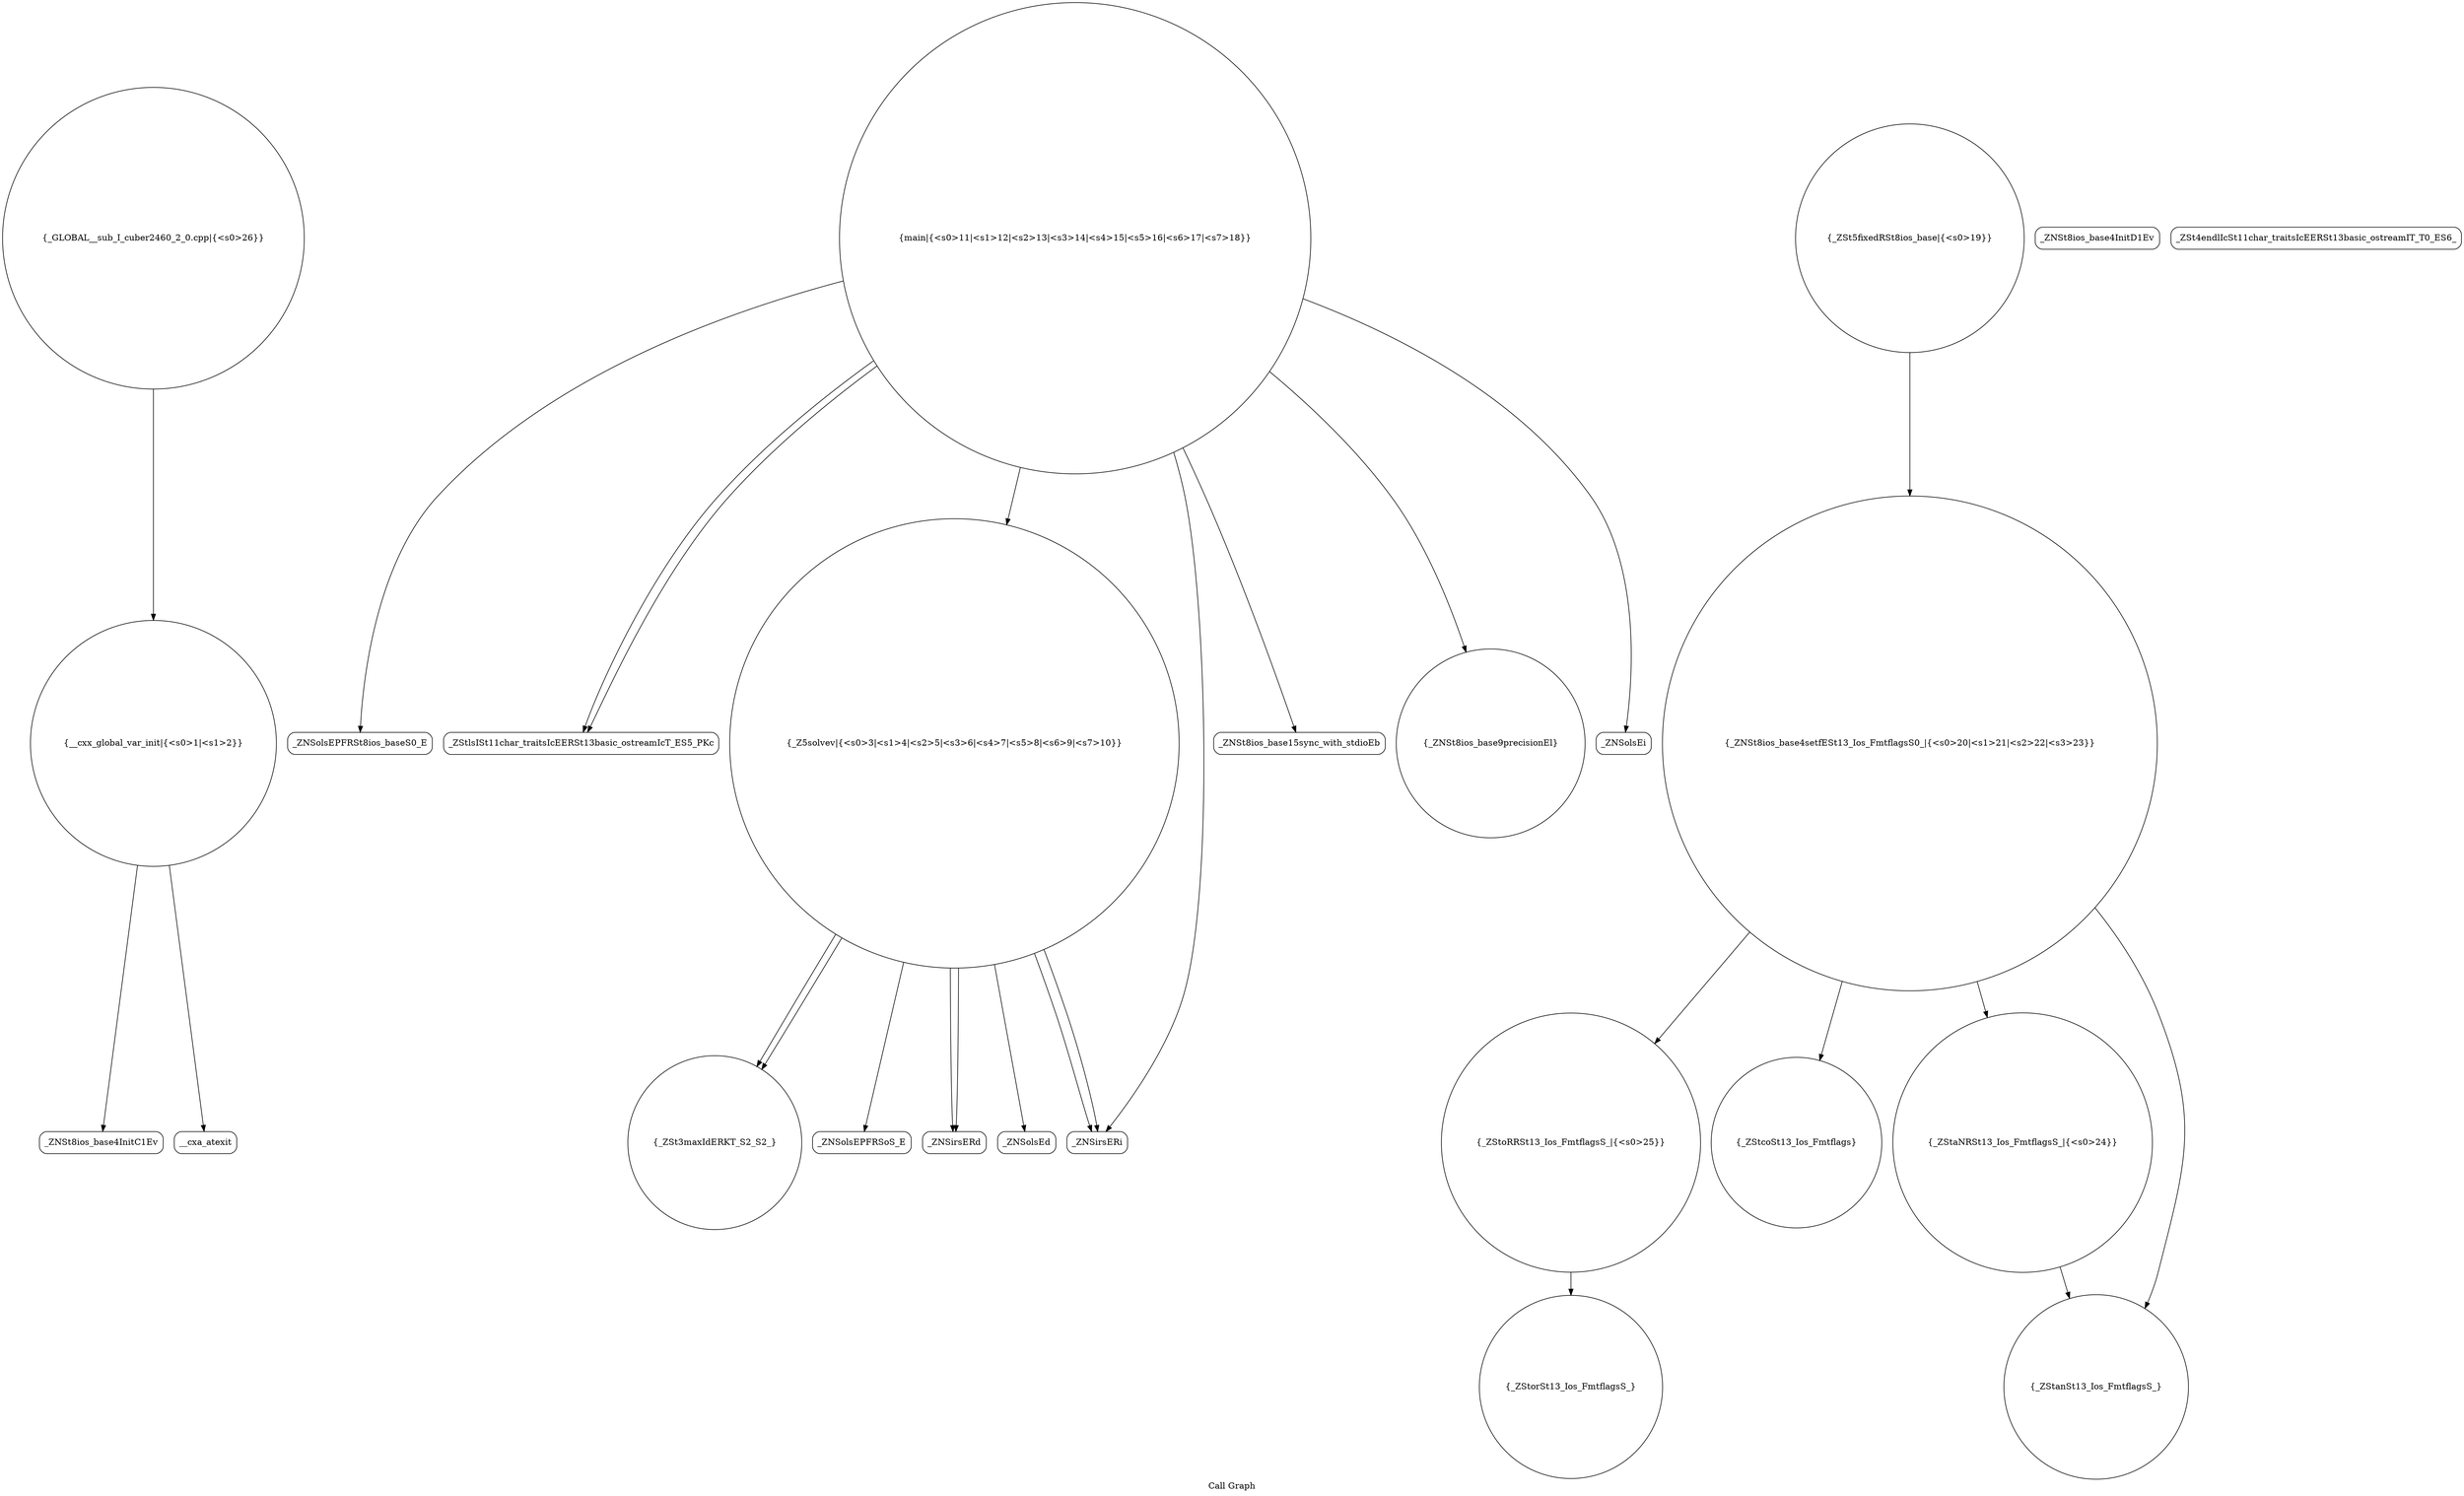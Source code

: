 digraph "Call Graph" {
	label="Call Graph";

	Node0x561b6b4c35f0 [shape=record,shape=circle,label="{__cxx_global_var_init|{<s0>1|<s1>2}}"];
	Node0x561b6b4c35f0:s0 -> Node0x561b6b4c3a80[color=black];
	Node0x561b6b4c35f0:s1 -> Node0x561b6b4c3b80[color=black];
	Node0x561b6b4c3d80 [shape=record,shape=circle,label="{_ZSt3maxIdERKT_S2_S2_}"];
	Node0x561b6b4c4100 [shape=record,shape=Mrecord,label="{_ZNSolsEPFRSt8ios_baseS0_E}"];
	Node0x561b6b4c4480 [shape=record,shape=circle,label="{_ZStoRRSt13_Ios_FmtflagsS_|{<s0>25}}"];
	Node0x561b6b4c4480:s0 -> Node0x561b6b4c4580[color=black];
	Node0x561b6b4c3b00 [shape=record,shape=Mrecord,label="{_ZNSt8ios_base4InitD1Ev}"];
	Node0x561b6b4c3e80 [shape=record,shape=Mrecord,label="{_ZNSolsEPFRSoS_E}"];
	Node0x561b6b4c4200 [shape=record,shape=Mrecord,label="{_ZStlsISt11char_traitsIcEERSt13basic_ostreamIcT_ES5_PKc}"];
	Node0x561b6b4c4580 [shape=record,shape=circle,label="{_ZStorSt13_Ios_FmtflagsS_}"];
	Node0x561b6b4c3c00 [shape=record,shape=circle,label="{_Z5solvev|{<s0>3|<s1>4|<s2>5|<s3>6|<s4>7|<s5>8|<s6>9|<s7>10}}"];
	Node0x561b6b4c3c00:s0 -> Node0x561b6b4c3c80[color=black];
	Node0x561b6b4c3c00:s1 -> Node0x561b6b4c3c80[color=black];
	Node0x561b6b4c3c00:s2 -> Node0x561b6b4c3d00[color=black];
	Node0x561b6b4c3c00:s3 -> Node0x561b6b4c3d00[color=black];
	Node0x561b6b4c3c00:s4 -> Node0x561b6b4c3d80[color=black];
	Node0x561b6b4c3c00:s5 -> Node0x561b6b4c3d80[color=black];
	Node0x561b6b4c3c00:s6 -> Node0x561b6b4c3e00[color=black];
	Node0x561b6b4c3c00:s7 -> Node0x561b6b4c3e80[color=black];
	Node0x561b6b4c3f80 [shape=record,shape=circle,label="{main|{<s0>11|<s1>12|<s2>13|<s3>14|<s4>15|<s5>16|<s6>17|<s7>18}}"];
	Node0x561b6b4c3f80:s0 -> Node0x561b6b4c4000[color=black];
	Node0x561b6b4c3f80:s1 -> Node0x561b6b4c4080[color=black];
	Node0x561b6b4c3f80:s2 -> Node0x561b6b4c4100[color=black];
	Node0x561b6b4c3f80:s3 -> Node0x561b6b4c3c80[color=black];
	Node0x561b6b4c3f80:s4 -> Node0x561b6b4c4200[color=black];
	Node0x561b6b4c3f80:s5 -> Node0x561b6b4c4280[color=black];
	Node0x561b6b4c3f80:s6 -> Node0x561b6b4c4200[color=black];
	Node0x561b6b4c3f80:s7 -> Node0x561b6b4c3c00[color=black];
	Node0x561b6b4c4300 [shape=record,shape=circle,label="{_ZNSt8ios_base4setfESt13_Ios_FmtflagsS0_|{<s0>20|<s1>21|<s2>22|<s3>23}}"];
	Node0x561b6b4c4300:s0 -> Node0x561b6b4c4400[color=black];
	Node0x561b6b4c4300:s1 -> Node0x561b6b4c4380[color=black];
	Node0x561b6b4c4300:s2 -> Node0x561b6b4c4500[color=black];
	Node0x561b6b4c4300:s3 -> Node0x561b6b4c4480[color=black];
	Node0x561b6b4c3d00 [shape=record,shape=Mrecord,label="{_ZNSirsERd}"];
	Node0x561b6b4c4080 [shape=record,shape=circle,label="{_ZNSt8ios_base9precisionEl}"];
	Node0x561b6b4c4400 [shape=record,shape=circle,label="{_ZStcoSt13_Ios_Fmtflags}"];
	Node0x561b6b4c3a80 [shape=record,shape=Mrecord,label="{_ZNSt8ios_base4InitC1Ev}"];
	Node0x561b6b4c3e00 [shape=record,shape=Mrecord,label="{_ZNSolsEd}"];
	Node0x561b6b4c4180 [shape=record,shape=circle,label="{_ZSt5fixedRSt8ios_base|{<s0>19}}"];
	Node0x561b6b4c4180:s0 -> Node0x561b6b4c4300[color=black];
	Node0x561b6b4c4500 [shape=record,shape=circle,label="{_ZStanSt13_Ios_FmtflagsS_}"];
	Node0x561b6b4c3b80 [shape=record,shape=Mrecord,label="{__cxa_atexit}"];
	Node0x561b6b4c3f00 [shape=record,shape=Mrecord,label="{_ZSt4endlIcSt11char_traitsIcEERSt13basic_ostreamIT_T0_ES6_}"];
	Node0x561b6b4c4280 [shape=record,shape=Mrecord,label="{_ZNSolsEi}"];
	Node0x561b6b4c4600 [shape=record,shape=circle,label="{_GLOBAL__sub_I_cuber2460_2_0.cpp|{<s0>26}}"];
	Node0x561b6b4c4600:s0 -> Node0x561b6b4c35f0[color=black];
	Node0x561b6b4c3c80 [shape=record,shape=Mrecord,label="{_ZNSirsERi}"];
	Node0x561b6b4c4000 [shape=record,shape=Mrecord,label="{_ZNSt8ios_base15sync_with_stdioEb}"];
	Node0x561b6b4c4380 [shape=record,shape=circle,label="{_ZStaNRSt13_Ios_FmtflagsS_|{<s0>24}}"];
	Node0x561b6b4c4380:s0 -> Node0x561b6b4c4500[color=black];
}
